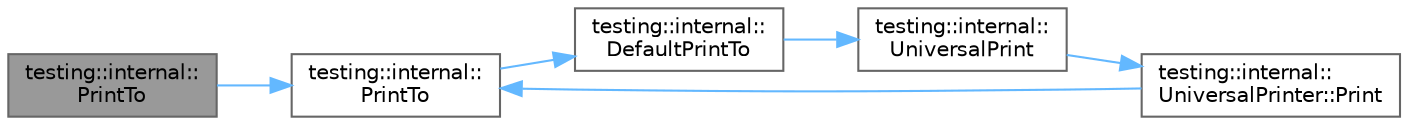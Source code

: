 digraph "testing::internal::PrintTo"
{
 // LATEX_PDF_SIZE
  bgcolor="transparent";
  edge [fontname=Helvetica,fontsize=10,labelfontname=Helvetica,labelfontsize=10];
  node [fontname=Helvetica,fontsize=10,shape=box,height=0.2,width=0.4];
  rankdir="LR";
  Node1 [id="Node000001",label="testing::internal::\lPrintTo",height=0.2,width=0.4,color="gray40", fillcolor="grey60", style="filled", fontcolor="black",tooltip=" "];
  Node1 -> Node2 [id="edge1_Node000001_Node000002",color="steelblue1",style="solid",tooltip=" "];
  Node2 [id="Node000002",label="testing::internal::\lPrintTo",height=0.2,width=0.4,color="grey40", fillcolor="white", style="filled",URL="$namespacetesting_1_1internal.html#adb3c27150dbe661db0e0c4be27533460",tooltip=" "];
  Node2 -> Node3 [id="edge2_Node000002_Node000003",color="steelblue1",style="solid",tooltip=" "];
  Node3 [id="Node000003",label="testing::internal::\lDefaultPrintTo",height=0.2,width=0.4,color="grey40", fillcolor="white", style="filled",URL="$namespacetesting_1_1internal.html#a2e96c98d5bd8ee4a1b92f8e3cde7dd40",tooltip=" "];
  Node3 -> Node4 [id="edge3_Node000003_Node000004",color="steelblue1",style="solid",tooltip=" "];
  Node4 [id="Node000004",label="testing::internal::\lUniversalPrint",height=0.2,width=0.4,color="grey40", fillcolor="white", style="filled",URL="$namespacetesting_1_1internal.html#a30708fa2bacf11895b03bdb21eb72309",tooltip=" "];
  Node4 -> Node5 [id="edge4_Node000004_Node000005",color="steelblue1",style="solid",tooltip=" "];
  Node5 [id="Node000005",label="testing::internal::\lUniversalPrinter::Print",height=0.2,width=0.4,color="grey40", fillcolor="white", style="filled",URL="$classtesting_1_1internal_1_1_universal_printer.html#aecec021e1abbaa260b701e24e3fe33eb",tooltip=" "];
  Node5 -> Node2 [id="edge5_Node000005_Node000002",color="steelblue1",style="solid",tooltip=" "];
}
